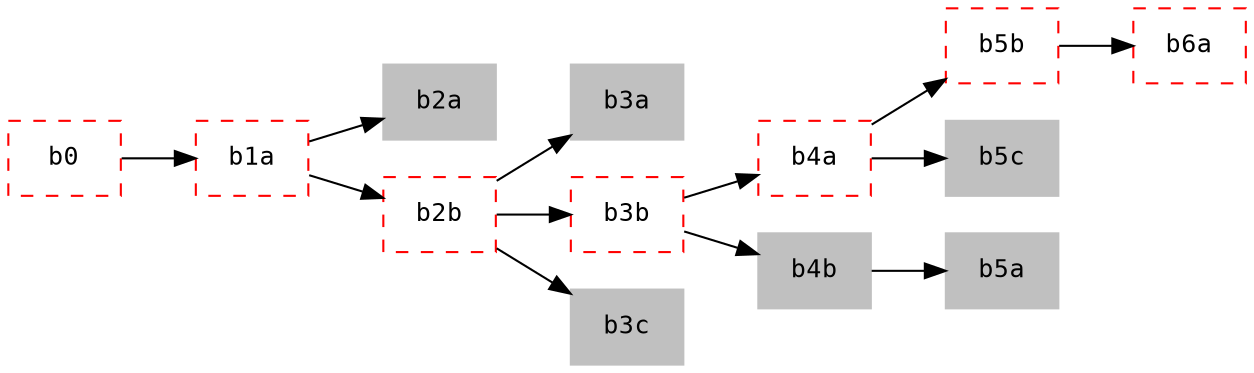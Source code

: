 digraph blockchain {
//bgcolor=none;
rankdir=LR;

node [fontname=Monospace,fontsize=12,shape=box]
//edge [dir = back]

//{ rank = same; 0 1 2 3 4 5 }

"b0" [style=dashed,color=red];
"b0" -> "b1a"

"b1a" [style=dashed,color=red];
"b1a" -> "b2a"
"b1a" -> "b2b"


"b2a" [style=filled,color=gray];

"b2b" [style=dashed,color=red];

"b2b" -> "b3a"
"b2b" -> "b3b"
"b2b" -> "b3c"


"b3a" [style=filled,color=gray];

"b3b" [style=dashed,color=red];
"b3b" -> "b4a"
"b3b" -> "b4b"

"b3c" [style=filled,color=gray];


"b4b" [style=filled,color=gray];
"b4b" -> "b5a"

"b4a" [style=dashed,color=red];
"b4a" -> "b5b"
"b4a" -> "b5c"


"b5b" [style=dashed,color=red];
"b5b" -> "b6a"
"b5a" [style=filled,color=gray];
"b5c" [style=filled,color=gray];

"b6a" [style=dashed,color=red];
}
